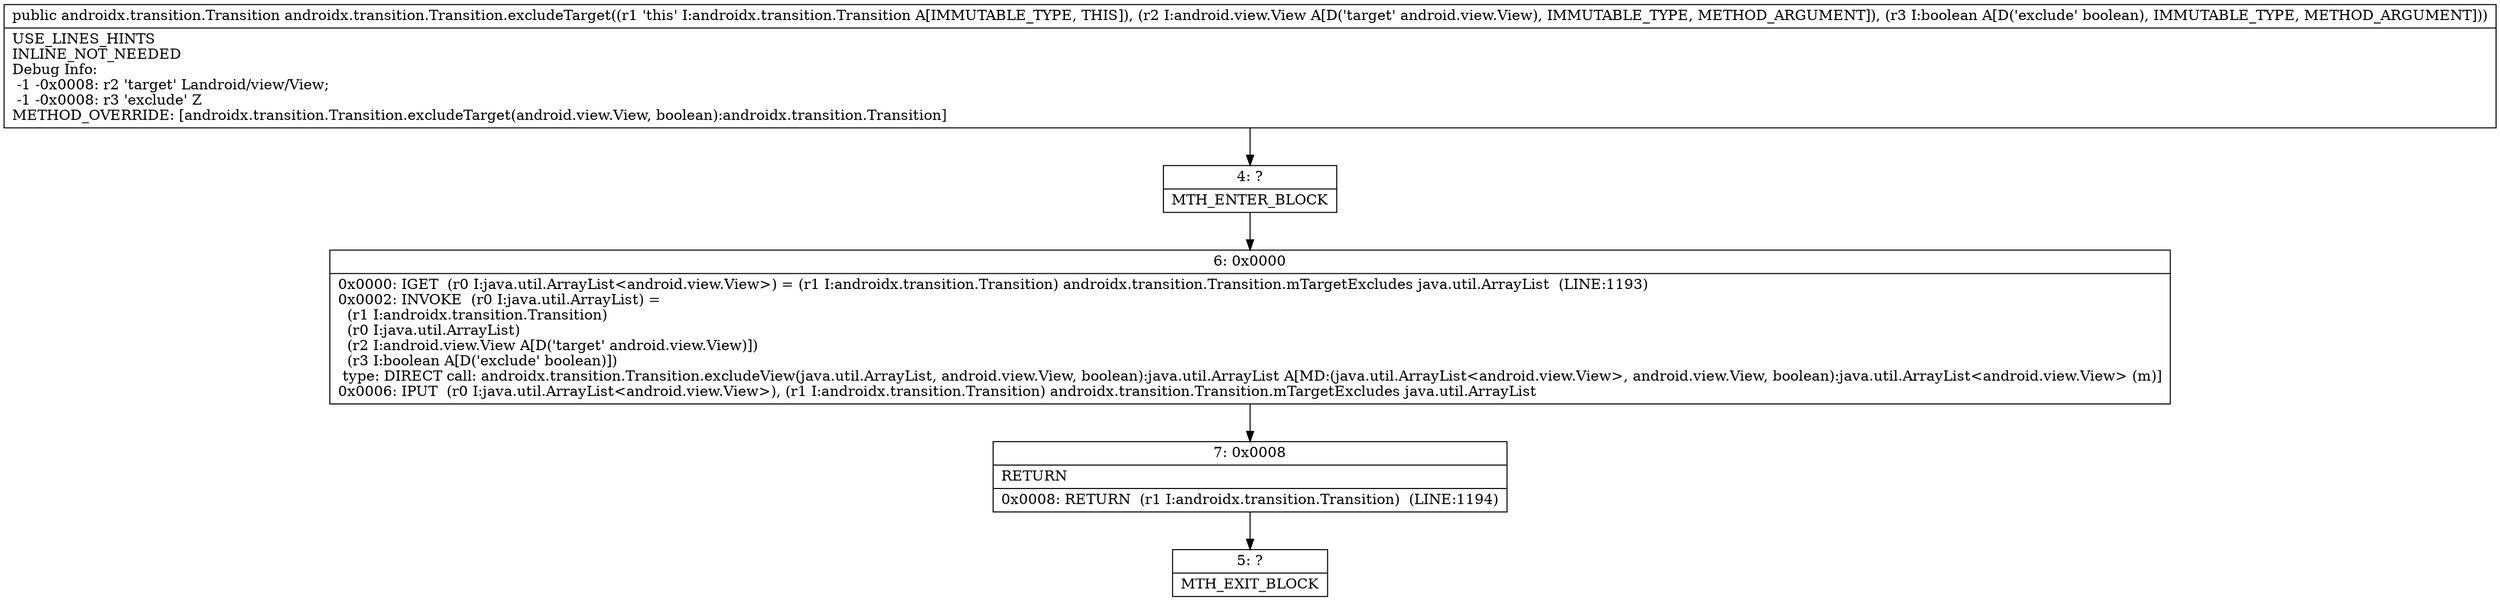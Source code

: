 digraph "CFG forandroidx.transition.Transition.excludeTarget(Landroid\/view\/View;Z)Landroidx\/transition\/Transition;" {
Node_4 [shape=record,label="{4\:\ ?|MTH_ENTER_BLOCK\l}"];
Node_6 [shape=record,label="{6\:\ 0x0000|0x0000: IGET  (r0 I:java.util.ArrayList\<android.view.View\>) = (r1 I:androidx.transition.Transition) androidx.transition.Transition.mTargetExcludes java.util.ArrayList  (LINE:1193)\l0x0002: INVOKE  (r0 I:java.util.ArrayList) = \l  (r1 I:androidx.transition.Transition)\l  (r0 I:java.util.ArrayList)\l  (r2 I:android.view.View A[D('target' android.view.View)])\l  (r3 I:boolean A[D('exclude' boolean)])\l type: DIRECT call: androidx.transition.Transition.excludeView(java.util.ArrayList, android.view.View, boolean):java.util.ArrayList A[MD:(java.util.ArrayList\<android.view.View\>, android.view.View, boolean):java.util.ArrayList\<android.view.View\> (m)]\l0x0006: IPUT  (r0 I:java.util.ArrayList\<android.view.View\>), (r1 I:androidx.transition.Transition) androidx.transition.Transition.mTargetExcludes java.util.ArrayList \l}"];
Node_7 [shape=record,label="{7\:\ 0x0008|RETURN\l|0x0008: RETURN  (r1 I:androidx.transition.Transition)  (LINE:1194)\l}"];
Node_5 [shape=record,label="{5\:\ ?|MTH_EXIT_BLOCK\l}"];
MethodNode[shape=record,label="{public androidx.transition.Transition androidx.transition.Transition.excludeTarget((r1 'this' I:androidx.transition.Transition A[IMMUTABLE_TYPE, THIS]), (r2 I:android.view.View A[D('target' android.view.View), IMMUTABLE_TYPE, METHOD_ARGUMENT]), (r3 I:boolean A[D('exclude' boolean), IMMUTABLE_TYPE, METHOD_ARGUMENT]))  | USE_LINES_HINTS\lINLINE_NOT_NEEDED\lDebug Info:\l  \-1 \-0x0008: r2 'target' Landroid\/view\/View;\l  \-1 \-0x0008: r3 'exclude' Z\lMETHOD_OVERRIDE: [androidx.transition.Transition.excludeTarget(android.view.View, boolean):androidx.transition.Transition]\l}"];
MethodNode -> Node_4;Node_4 -> Node_6;
Node_6 -> Node_7;
Node_7 -> Node_5;
}

